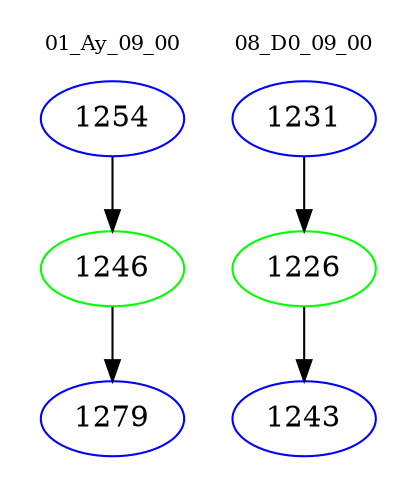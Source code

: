 digraph{
subgraph cluster_0 {
color = white
label = "01_Ay_09_00";
fontsize=10;
T0_1254 [label="1254", color="blue"]
T0_1254 -> T0_1246 [color="black"]
T0_1246 [label="1246", color="green"]
T0_1246 -> T0_1279 [color="black"]
T0_1279 [label="1279", color="blue"]
}
subgraph cluster_1 {
color = white
label = "08_D0_09_00";
fontsize=10;
T1_1231 [label="1231", color="blue"]
T1_1231 -> T1_1226 [color="black"]
T1_1226 [label="1226", color="green"]
T1_1226 -> T1_1243 [color="black"]
T1_1243 [label="1243", color="blue"]
}
}
